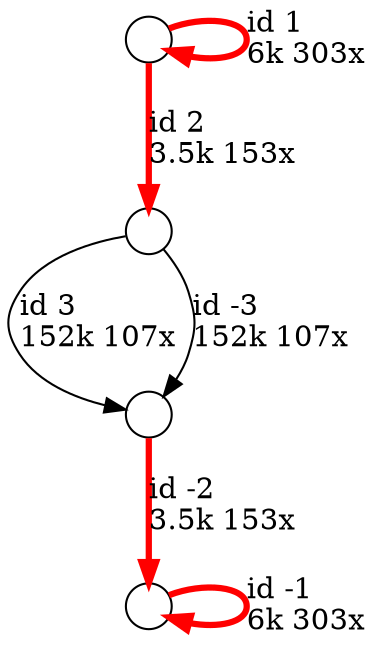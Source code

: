 digraph {
nodesep = 0.5;
node [shape = circle, label = "", height = 0.3];
"0" -> "0" [label = "id 1\l6k 303x", color = "red" , penwidth = 3] ;
"1" -> "1" [label = "id -1\l6k 303x", color = "red" , penwidth = 3] ;
"0" -> "2" [label = "id 2\l3.5k 153x", color = "red" , penwidth = 3] ;
"3" -> "1" [label = "id -2\l3.5k 153x", color = "red" , penwidth = 3] ;
"2" -> "3" [label = "id 3\l152k 107x", color = "black"] ;
"2" -> "3" [label = "id -3\l152k 107x", color = "black"] ;
}
